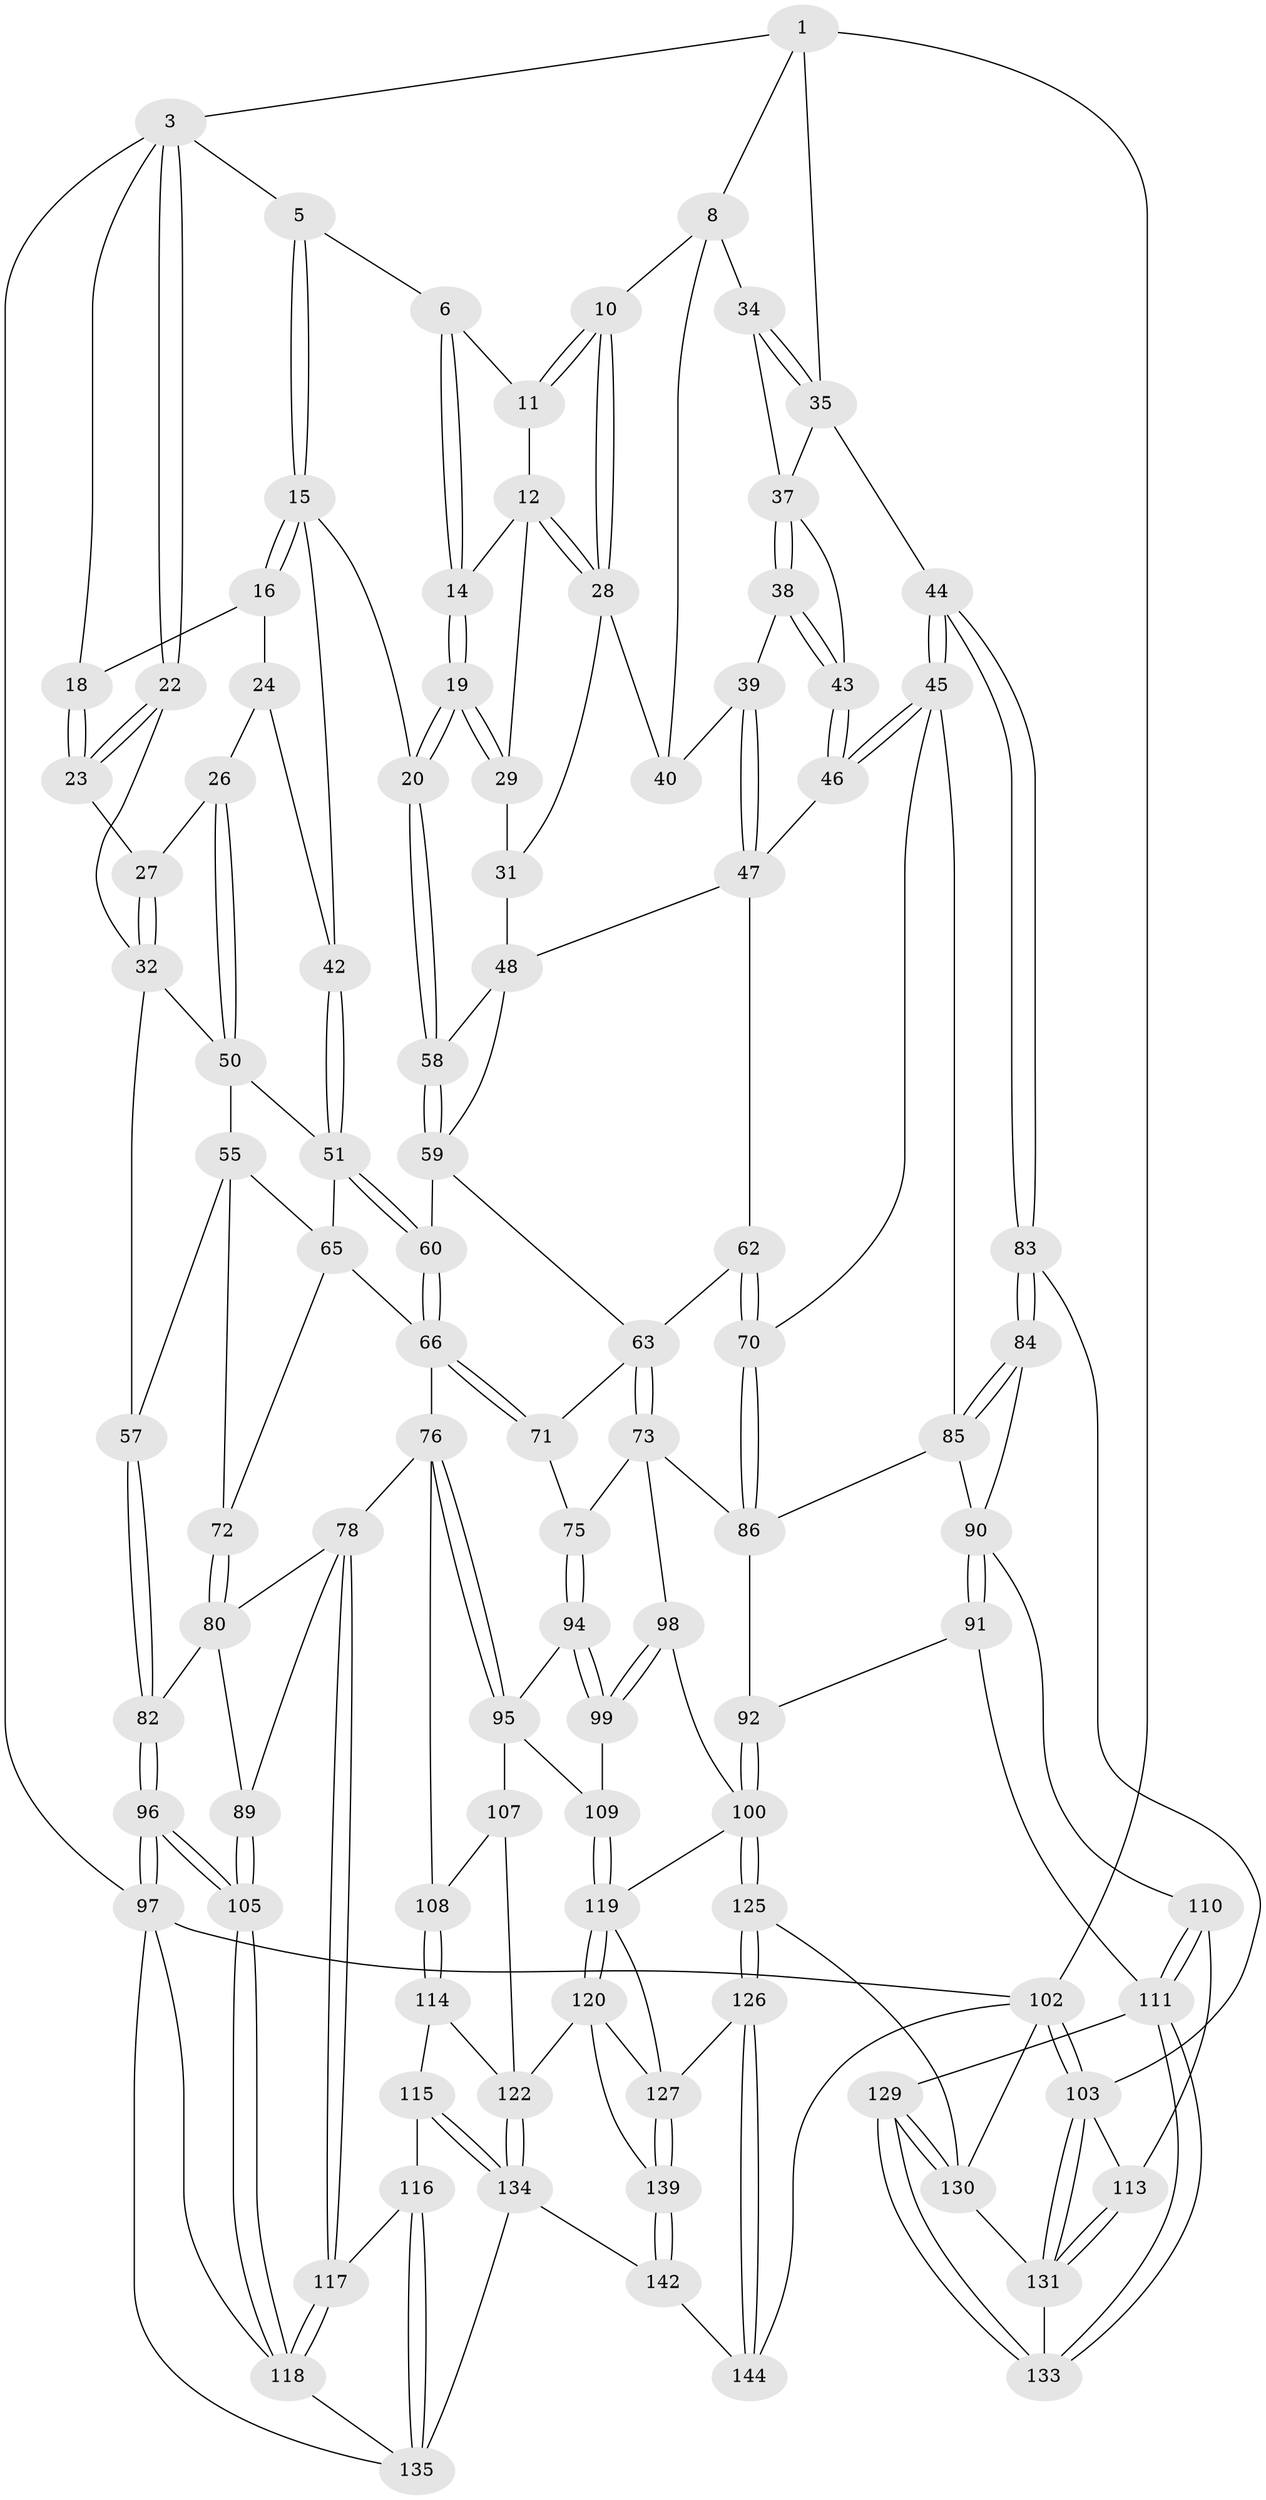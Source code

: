 // Generated by graph-tools (version 1.1) at 2025/24/03/03/25 07:24:37]
// undirected, 100 vertices, 238 edges
graph export_dot {
graph [start="1"]
  node [color=gray90,style=filled];
  1 [pos="+0.7366653460724918+0",super="+2"];
  3 [pos="+0+0",super="+4"];
  5 [pos="+0.35214166047420165+0"];
  6 [pos="+0.4616539264631194+0",super="+7"];
  8 [pos="+0.7964085789806115+0.04738839422350534",super="+9"];
  10 [pos="+0.7160614391532216+0.0803570655997162"];
  11 [pos="+0.6460977799298637+0"];
  12 [pos="+0.6311608239878863+0.05492877827131302",super="+13"];
  14 [pos="+0.48838453256234066+0"];
  15 [pos="+0.3156271314852214+0.10207903343125",super="+21"];
  16 [pos="+0.28031109461499437+0.09639404550915452",super="+17"];
  18 [pos="+0.14939269007088812+0"];
  19 [pos="+0.4102172074683278+0.1949476852455329"];
  20 [pos="+0.39681367179112687+0.20249001376724274"];
  22 [pos="+0+0"];
  23 [pos="+0.06827107827191228+0.07796177051789327"];
  24 [pos="+0.17351251252899677+0.08686717562171342",super="+25"];
  26 [pos="+0.14576216196326813+0.12763189047260484"];
  27 [pos="+0.07285539760236522+0.08835025387826591"];
  28 [pos="+0.653370458343729+0.11151045923496446",super="+30"];
  29 [pos="+0.5702775058242682+0.18337924848134288"];
  31 [pos="+0.6069542053261785+0.19920965520853637"];
  32 [pos="+0+0.19832173416491042",super="+33"];
  34 [pos="+0.8050719227164904+0.05311490844233142"];
  35 [pos="+0.9109024658860223+0.08580929673335617",super="+36"];
  37 [pos="+0.8099387964568812+0.12813513324598425",super="+41"];
  38 [pos="+0.8042070495220821+0.1698847301333164"];
  39 [pos="+0.7486010274640997+0.1479488610106576"];
  40 [pos="+0.747537671340942+0.14209131527140687"];
  42 [pos="+0.3442609542670657+0.23716622887871538"];
  43 [pos="+0.820235240228538+0.19791132630642982"];
  44 [pos="+1+0.3019226117716257"];
  45 [pos="+1+0.31046410064525654",super="+69"];
  46 [pos="+0.846241323461815+0.3032142655631536"];
  47 [pos="+0.6940270533734605+0.267961997827766",super="+54"];
  48 [pos="+0.6750942298243238+0.2638824977014849",super="+49"];
  50 [pos="+0.14193861957546353+0.13751364719078188",super="+53"];
  51 [pos="+0.32735217165739283+0.27250397951161626",super="+52"];
  55 [pos="+0.06243117644353406+0.30767304028696113",super="+56"];
  57 [pos="+0+0.3427074143107739"];
  58 [pos="+0.5374807169858106+0.3230300739972256"];
  59 [pos="+0.5197419613161244+0.3846421830177586",super="+61"];
  60 [pos="+0.41854983535584556+0.38371046415425253"];
  62 [pos="+0.7340944499350195+0.4694248030053378"];
  63 [pos="+0.5868196018523419+0.450218288161736",super="+64"];
  65 [pos="+0.24994914007913027+0.400788730220444",super="+68"];
  66 [pos="+0.3937303901403595+0.5363555987196016",super="+67"];
  70 [pos="+0.7436688992238972+0.4915544421261453"];
  71 [pos="+0.5063759199879715+0.5308645270101027"];
  72 [pos="+0.17102748092964362+0.4713061467056925"];
  73 [pos="+0.6239236499672799+0.592924288918481",super="+74"];
  75 [pos="+0.5412325698490906+0.5904024540453182"];
  76 [pos="+0.3695453986897431+0.5621349568313976",super="+77"];
  78 [pos="+0.1934984093394638+0.6422368225750567",super="+79"];
  80 [pos="+0.16838884668236584+0.5188959529418519",super="+81"];
  82 [pos="+0+0.39794907354758213"];
  83 [pos="+1+0.4550892113437186"];
  84 [pos="+1+0.5373133877173464"];
  85 [pos="+0.8956636406843423+0.554936329584627",super="+88"];
  86 [pos="+0.7400620800892804+0.5304438510655655",super="+87"];
  89 [pos="+0.07252446951074912+0.6145743984678271"];
  90 [pos="+0.8582477214608724+0.5986151811130073",super="+93"];
  91 [pos="+0.7818112211167493+0.6957679495128979"];
  92 [pos="+0.7300877964061531+0.6737914393133007"];
  94 [pos="+0.5064781988325444+0.6463724138956204"];
  95 [pos="+0.4530370450768353+0.655036798904645",super="+106"];
  96 [pos="+0+0.8077698979091931"];
  97 [pos="+0+1",super="+141"];
  98 [pos="+0.5780581200158712+0.7127548343122816"];
  99 [pos="+0.5640587580534827+0.7085950267632374"];
  100 [pos="+0.6659903185457036+0.7271804644960089",super="+101"];
  102 [pos="+1+1",super="+143"];
  103 [pos="+1+1",super="+104"];
  105 [pos="+0+0.773102936334916"];
  107 [pos="+0.4044952611687166+0.73190611076804"];
  108 [pos="+0.3590136638735851+0.7094434220752917"];
  109 [pos="+0.4858853367831222+0.7266572106812916"];
  110 [pos="+0.9023700470331628+0.722899412309888"];
  111 [pos="+0.8605972808493003+0.727493406426387",super="+112"];
  113 [pos="+0.914385351805001+0.7314849388479617"];
  114 [pos="+0.2783023672646905+0.7967300795468063"];
  115 [pos="+0.26359584399547503+0.7996263207270956"];
  116 [pos="+0.2486639501974443+0.7972274253145635"];
  117 [pos="+0.18376447836390866+0.7530496752013391"];
  118 [pos="+0.10969150973682715+0.796405060125006",super="+136"];
  119 [pos="+0.47657598754334257+0.7996815379548059",super="+124"];
  120 [pos="+0.4658162784606729+0.830319797779313",super="+121"];
  122 [pos="+0.43415875551902894+0.8403690050665283",super="+123"];
  125 [pos="+0.6692057679730934+0.8561163078614511"];
  126 [pos="+0.6507189619188782+0.8696423307168478"];
  127 [pos="+0.5699763636793459+0.8599312303417141",super="+128"];
  129 [pos="+0.7619684074497662+0.8630577124511266"];
  130 [pos="+0.7592638405006402+0.8696927757660741",super="+140"];
  131 [pos="+1+0.913137012631479",super="+132"];
  133 [pos="+0.851332805383029+0.7901989856101168"];
  134 [pos="+0.35753462525213087+0.9737024743872941",super="+137"];
  135 [pos="+0.223821519742691+0.946227522072984",super="+138"];
  139 [pos="+0.5212686163090617+0.9901104006770054"];
  142 [pos="+0.5224447304357258+1"];
  144 [pos="+0.636486168338654+1"];
  1 -- 8;
  1 -- 3;
  1 -- 35;
  1 -- 102;
  3 -- 22;
  3 -- 22;
  3 -- 97;
  3 -- 18;
  3 -- 5;
  5 -- 6;
  5 -- 15;
  5 -- 15;
  6 -- 14;
  6 -- 14;
  6 -- 11;
  8 -- 34;
  8 -- 40;
  8 -- 10;
  10 -- 11;
  10 -- 11;
  10 -- 28;
  10 -- 28;
  11 -- 12;
  12 -- 28;
  12 -- 28;
  12 -- 29;
  12 -- 14;
  14 -- 19;
  14 -- 19;
  15 -- 16;
  15 -- 16;
  15 -- 42;
  15 -- 20;
  16 -- 24 [weight=2];
  16 -- 18;
  18 -- 23;
  18 -- 23;
  19 -- 20;
  19 -- 20;
  19 -- 29;
  19 -- 29;
  20 -- 58;
  20 -- 58;
  22 -- 23;
  22 -- 23;
  22 -- 32;
  23 -- 27;
  24 -- 26;
  24 -- 42;
  26 -- 27;
  26 -- 50;
  26 -- 50;
  27 -- 32;
  27 -- 32;
  28 -- 40;
  28 -- 31;
  29 -- 31;
  31 -- 48;
  32 -- 50;
  32 -- 57;
  34 -- 35;
  34 -- 35;
  34 -- 37;
  35 -- 44;
  35 -- 37;
  37 -- 38;
  37 -- 38;
  37 -- 43;
  38 -- 39;
  38 -- 43;
  38 -- 43;
  39 -- 40;
  39 -- 47;
  39 -- 47;
  42 -- 51;
  42 -- 51;
  43 -- 46;
  43 -- 46;
  44 -- 45;
  44 -- 45;
  44 -- 83;
  44 -- 83;
  45 -- 46;
  45 -- 46;
  45 -- 85;
  45 -- 70;
  46 -- 47;
  47 -- 48;
  47 -- 62;
  48 -- 59;
  48 -- 58;
  50 -- 55;
  50 -- 51;
  51 -- 60;
  51 -- 60;
  51 -- 65;
  55 -- 65;
  55 -- 72;
  55 -- 57;
  57 -- 82;
  57 -- 82;
  58 -- 59;
  58 -- 59;
  59 -- 60;
  59 -- 63;
  60 -- 66;
  60 -- 66;
  62 -- 63;
  62 -- 70;
  62 -- 70;
  63 -- 73;
  63 -- 73;
  63 -- 71;
  65 -- 72;
  65 -- 66;
  66 -- 71;
  66 -- 71;
  66 -- 76;
  70 -- 86;
  70 -- 86;
  71 -- 75;
  72 -- 80;
  72 -- 80;
  73 -- 86;
  73 -- 98;
  73 -- 75;
  75 -- 94;
  75 -- 94;
  76 -- 95;
  76 -- 95;
  76 -- 108;
  76 -- 78;
  78 -- 117;
  78 -- 117;
  78 -- 80;
  78 -- 89;
  80 -- 89;
  80 -- 82;
  82 -- 96;
  82 -- 96;
  83 -- 84;
  83 -- 84;
  83 -- 103;
  84 -- 85;
  84 -- 85;
  84 -- 90;
  85 -- 90;
  85 -- 86;
  86 -- 92;
  89 -- 105;
  89 -- 105;
  90 -- 91;
  90 -- 91;
  90 -- 110;
  91 -- 92;
  91 -- 111;
  92 -- 100;
  92 -- 100;
  94 -- 95;
  94 -- 99;
  94 -- 99;
  95 -- 107;
  95 -- 109;
  96 -- 97;
  96 -- 97;
  96 -- 105;
  96 -- 105;
  97 -- 102;
  97 -- 135;
  97 -- 118;
  98 -- 99;
  98 -- 99;
  98 -- 100;
  99 -- 109;
  100 -- 125;
  100 -- 125;
  100 -- 119;
  102 -- 103;
  102 -- 103;
  102 -- 144;
  102 -- 130;
  103 -- 131;
  103 -- 131;
  103 -- 113;
  105 -- 118;
  105 -- 118;
  107 -- 108;
  107 -- 122;
  108 -- 114;
  108 -- 114;
  109 -- 119;
  109 -- 119;
  110 -- 111;
  110 -- 111;
  110 -- 113;
  111 -- 133;
  111 -- 133;
  111 -- 129;
  113 -- 131;
  113 -- 131;
  114 -- 115;
  114 -- 122;
  115 -- 116;
  115 -- 134;
  115 -- 134;
  116 -- 117;
  116 -- 135;
  116 -- 135;
  117 -- 118;
  117 -- 118;
  118 -- 135;
  119 -- 120;
  119 -- 120;
  119 -- 127;
  120 -- 127;
  120 -- 122;
  120 -- 139;
  122 -- 134;
  122 -- 134;
  125 -- 126;
  125 -- 126;
  125 -- 130;
  126 -- 127;
  126 -- 144;
  126 -- 144;
  127 -- 139;
  127 -- 139;
  129 -- 130;
  129 -- 130;
  129 -- 133;
  129 -- 133;
  130 -- 131;
  131 -- 133;
  134 -- 142;
  134 -- 135;
  139 -- 142;
  139 -- 142;
  142 -- 144;
}
